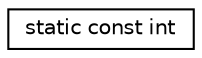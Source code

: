 digraph "Graphical Class Hierarchy"
{
 // LATEX_PDF_SIZE
  edge [fontname="Helvetica",fontsize="10",labelfontname="Helvetica",labelfontsize="10"];
  node [fontname="Helvetica",fontsize="10",shape=record];
  rankdir="LR";
  Node0 [label="static const int",height=0.2,width=0.4,color="black", fillcolor="white", style="filled",URL="$classstatic_01const_01int.html",tooltip=" "];
}
